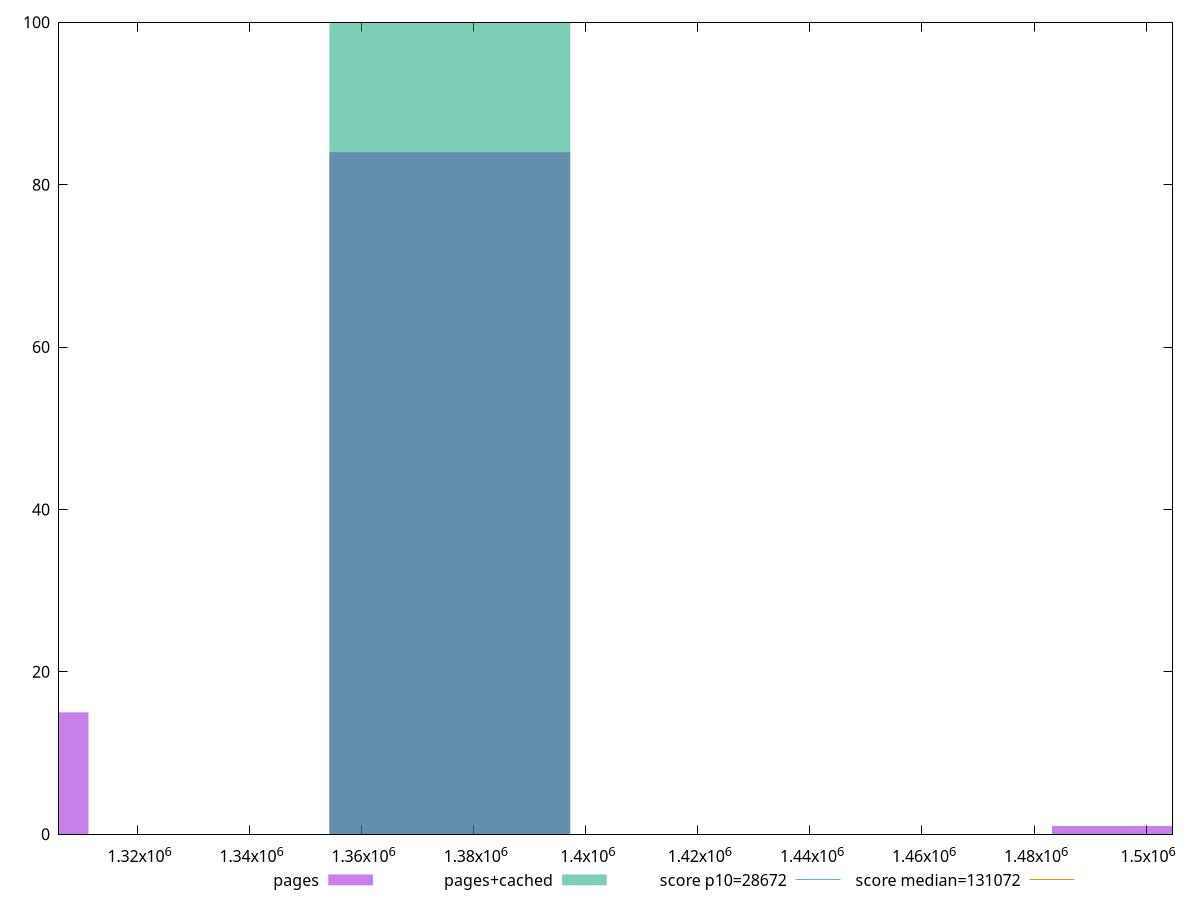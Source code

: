 reset

$pages <<EOF
1375736.590915488 84
1289753.0539832702 15
1504711.8963138151 1
EOF

$pagesCached <<EOF
1375736.590915488 100
EOF

set key outside below
set boxwidth 42991.768466109
set xrange [1305992.2375053538:1504716.0866207012]
set yrange [0:100]
set trange [0:100]
set style fill transparent solid 0.5 noborder

set parametric
set terminal svg size 640, 500 enhanced background rgb 'white'
set output "report_00015_2021-02-09T16-11-33.973Z/uses-long-cache-ttl/comparison/histogram/0_vs_1.svg"

plot $pages title "pages" with boxes, \
     $pagesCached title "pages+cached" with boxes, \
     28672,t title "score p10=28672", \
     131072,t title "score median=131072"

reset
